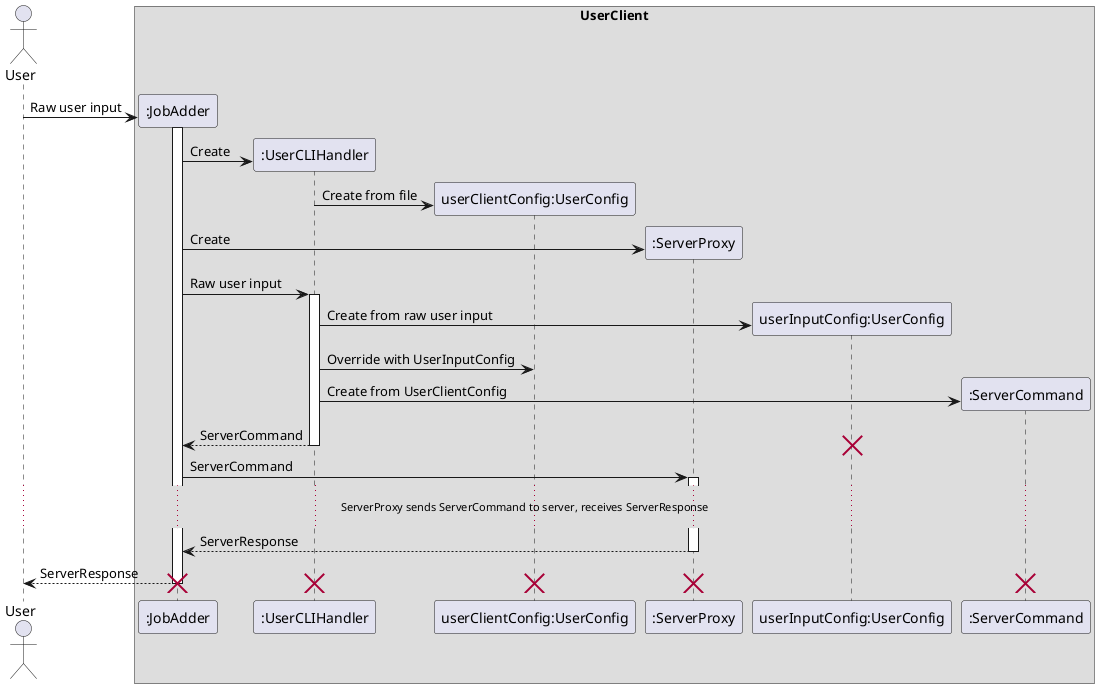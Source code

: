 @startuml

Actor User

box UserClient 
    participant ":JobAdder" as JobAdder
    participant ":UserCLIHandler" as UserClientCLIHandler
    participant "userClientConfig:UserConfig" as UserClientConfig
    participant ":ServerProxy" as ServerProxy
    participant "userInputConfig:UserConfig" as UserInputConfig
    participant ":ServerCommand" as ServerCommand
end box

User -> JobAdder ** : Raw user input
activate JobAdder
JobAdder -> UserClientCLIHandler ** : Create
UserClientCLIHandler -> UserClientConfig ** : Create from file
JobAdder -> ServerProxy ** : Create
JobAdder -> UserClientCLIHandler ++ : Raw user input
UserClientCLIHandler -> UserInputConfig ** : Create from raw user input
UserClientCLIHandler -> UserClientConfig : Override with UserInputConfig
UserClientCLIHandler -> ServerCommand ** : Create from UserClientConfig
JobAdder <-- UserClientCLIHandler -- : ServerCommand
destroy UserInputConfig
JobAdder -> ServerProxy ++ : ServerCommand
... ServerProxy sends ServerCommand to server, receives ServerResponse ...
JobAdder <-- ServerProxy -- : ServerResponse
User <-- JobAdder -- : ServerResponse
destroy UserClientCLIHandler
destroy UserClientConfig
destroy ServerProxy
destroy ServerCommand
destroy JobAdder

@enduml

